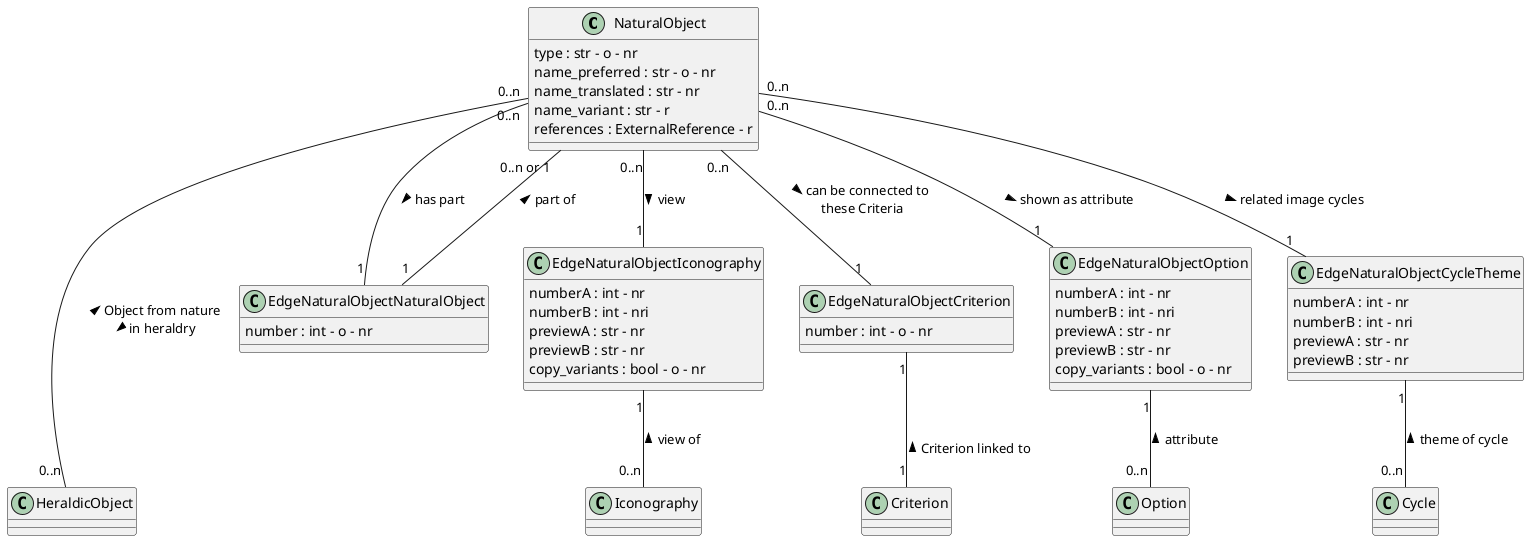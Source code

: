 @startuml  NaturalObject
class NaturalObject
NaturalObject : type : str - o - nr 
NaturalObject : name_preferred : str - o - nr 
NaturalObject : name_translated : str - nr 
NaturalObject : name_variant : str - r 
NaturalObject : references : ExternalReference - r 

class Iconography

class Criterion

class Option 

class Cycle    

class HeraldicObject

class EdgeNaturalObjectNaturalObject
EdgeNaturalObjectNaturalObject : number : int - o - nr 

class EdgeNaturalObjectIconography
EdgeNaturalObjectIconography : numberA : int - nr
EdgeNaturalObjectIconography : numberB : int - nri
EdgeNaturalObjectIconography : previewA : str - nr
EdgeNaturalObjectIconography : previewB : str - nr
EdgeNaturalObjectIconography : copy_variants : bool - o - nr

class EdgeNaturalObjectCriterion
EdgeNaturalObjectCriterion : number : int - o - nr

class EdgeNaturalObjectOption
EdgeNaturalObjectOption : numberA : int - nr
EdgeNaturalObjectOption : numberB : int - nri
EdgeNaturalObjectOption : previewA : str - nr
EdgeNaturalObjectOption : previewB : str - nr
EdgeNaturalObjectOption : copy_variants : bool - o - nr

class EdgeNaturalObjectCycleTheme
EdgeNaturalObjectCycleTheme : numberA : int - nr
EdgeNaturalObjectCycleTheme : numberB : int - nri
EdgeNaturalObjectCycleTheme : previewA : str - nr
EdgeNaturalObjectCycleTheme : previewB : str - nr


NaturalObject "0..n" -- "1" EdgeNaturalObjectNaturalObject : has part >
EdgeNaturalObjectNaturalObject "1" -- "0..n or 1" NaturalObject: part of >

NaturalObject "0..n" -- "1" EdgeNaturalObjectIconography : view >
EdgeNaturalObjectIconography "1" -- "0..n" Iconography : view of <

NaturalObject "0..n" -- "1" EdgeNaturalObjectCriterion : > can be connected to \n these Criteria 
EdgeNaturalObjectCriterion "1" -- "1" Criterion : \n Criterion linked to <

NaturalObject "0..n" -- "1" EdgeNaturalObjectOption : shown as attribute >
EdgeNaturalObjectOption "1" -- "0..n" Option : attribute <

NaturalObject "0..n" -- "1" EdgeNaturalObjectCycleTheme : related image cycles >
EdgeNaturalObjectCycleTheme "1" -- "0..n" Cycle : theme of cycle <

NaturalObject "0..n" --- "0..n" HeraldicObject: < Object from nature \n in heraldry >

@enduml